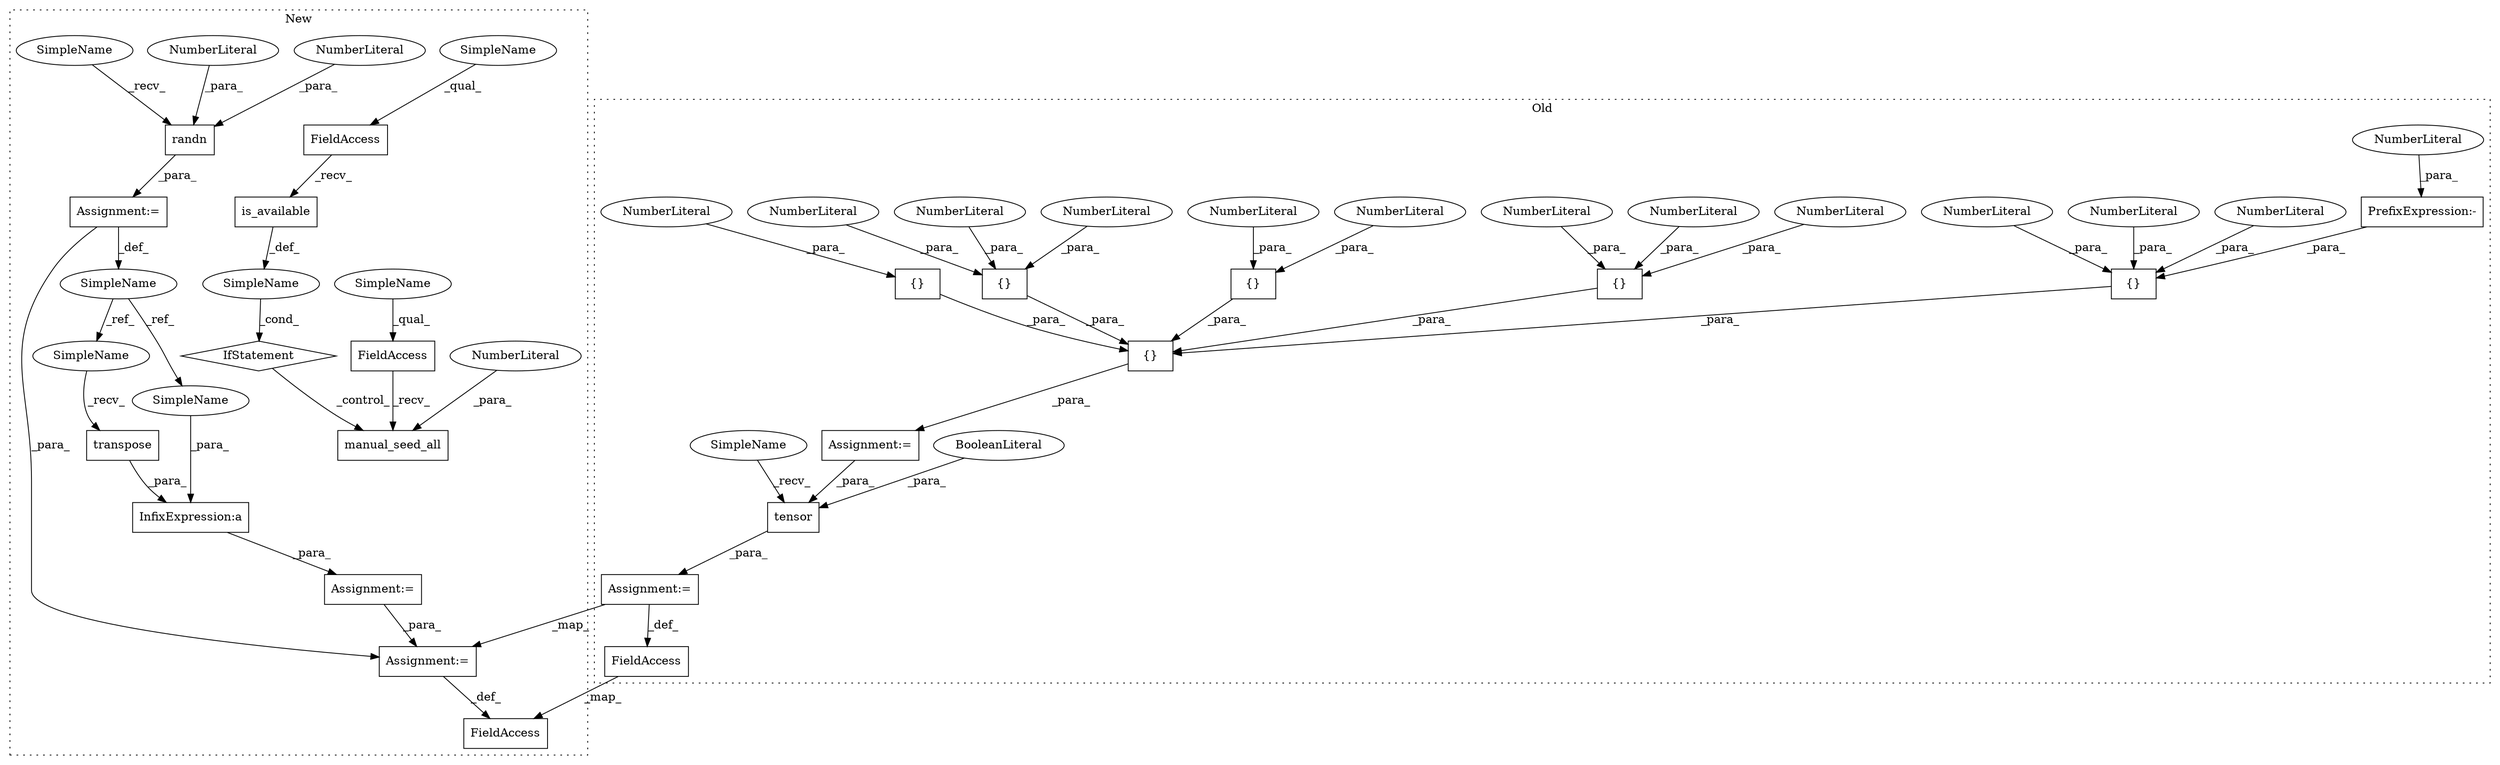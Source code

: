 digraph G {
subgraph cluster0 {
1 [label="tensor" a="32" s="803,818" l="7,1" shape="box"];
4 [label="{}" a="4" s="740,776" l="1,1" shape="box"];
5 [label="NumberLiteral" a="34" s="741" l="6" shape="ellipse"];
7 [label="NumberLiteral" a="34" s="770" l="6" shape="ellipse"];
8 [label="BooleanLiteral" a="9" s="814" l="4" shape="ellipse"];
9 [label="{}" a="4" s="669,704" l="1,1" shape="box"];
11 [label="NumberLiteral" a="34" s="677" l="6" shape="ellipse"];
12 [label="NumberLiteral" a="34" s="691" l="5" shape="ellipse"];
13 [label="{}" a="4" s="597,632" l="1,1" shape="box"];
14 [label="NumberLiteral" a="34" s="684" l="6" shape="ellipse"];
15 [label="{}" a="4" s="596,777" l="1,1" shape="box"];
16 [label="NumberLiteral" a="34" s="598" l="6" shape="ellipse"];
17 [label="NumberLiteral" a="34" s="619" l="6" shape="ellipse"];
18 [label="NumberLiteral" a="34" s="764" l="5" shape="ellipse"];
19 [label="{}" a="4" s="634,667" l="1,1" shape="box"];
20 [label="NumberLiteral" a="34" s="646" l="6" shape="ellipse"];
21 [label="NumberLiteral" a="34" s="642" l="3" shape="ellipse"];
22 [label="{}" a="4" s="706,738" l="1,1" shape="box"];
23 [label="NumberLiteral" a="34" s="714" l="6" shape="ellipse"];
24 [label="NumberLiteral" a="34" s="653" l="6" shape="ellipse"];
25 [label="PrefixExpression:-" a="38" s="756" l="1" shape="box"];
26 [label="NumberLiteral" a="34" s="757" l="6" shape="ellipse"];
27 [label="Assignment:=" a="7" s="582" l="1" shape="box"];
33 [label="Assignment:=" a="7" s="843" l="1" shape="box"];
41 [label="FieldAccess" a="22" s="825" l="18" shape="box"];
43 [label="SimpleName" a="42" s="797" l="5" shape="ellipse"];
label = "Old";
style="dotted";
}
subgraph cluster1 {
2 [label="randn" a="32" s="875,884" l="6,1" shape="box"];
3 [label="Assignment:=" a="7" s="894" l="1" shape="box"];
6 [label="NumberLiteral" a="34" s="881" l="1" shape="ellipse"];
10 [label="NumberLiteral" a="34" s="883" l="1" shape="ellipse"];
28 [label="Assignment:=" a="7" s="868" l="1" shape="box"];
29 [label="InfixExpression:a" a="27" s="899" l="3" shape="box"];
30 [label="SimpleName" a="42" s="865" l="3" shape="ellipse"];
31 [label="transpose" a="32" s="906,921" l="10,1" shape="box"];
32 [label="Assignment:=" a="7" s="973" l="1" shape="box"];
34 [label="FieldAccess" a="22" s="757" l="10" shape="box"];
35 [label="is_available" a="32" s="768" l="14" shape="box"];
36 [label="manual_seed_all" a="32" s="805,822" l="16,1" shape="box"];
37 [label="FieldAccess" a="22" s="794" l="10" shape="box"];
38 [label="IfStatement" a="25" s="753,782" l="4,2" shape="diamond"];
39 [label="NumberLiteral" a="34" s="821" l="1" shape="ellipse"];
40 [label="SimpleName" a="42" s="" l="" shape="ellipse"];
42 [label="FieldAccess" a="22" s="965" l="8" shape="box"];
44 [label="SimpleName" a="42" s="794" l="5" shape="ellipse"];
45 [label="SimpleName" a="42" s="869" l="5" shape="ellipse"];
46 [label="SimpleName" a="42" s="757" l="5" shape="ellipse"];
47 [label="SimpleName" a="42" s="902" l="3" shape="ellipse"];
48 [label="SimpleName" a="42" s="896" l="3" shape="ellipse"];
label = "New";
style="dotted";
}
1 -> 33 [label="_para_"];
2 -> 28 [label="_para_"];
3 -> 32 [label="_para_"];
4 -> 15 [label="_para_"];
5 -> 4 [label="_para_"];
6 -> 2 [label="_para_"];
7 -> 4 [label="_para_"];
8 -> 1 [label="_para_"];
9 -> 15 [label="_para_"];
10 -> 2 [label="_para_"];
11 -> 9 [label="_para_"];
12 -> 9 [label="_para_"];
13 -> 15 [label="_para_"];
14 -> 9 [label="_para_"];
15 -> 27 [label="_para_"];
16 -> 13 [label="_para_"];
17 -> 13 [label="_para_"];
18 -> 4 [label="_para_"];
19 -> 15 [label="_para_"];
20 -> 19 [label="_para_"];
21 -> 19 [label="_para_"];
22 -> 15 [label="_para_"];
23 -> 22 [label="_para_"];
24 -> 19 [label="_para_"];
25 -> 4 [label="_para_"];
26 -> 25 [label="_para_"];
27 -> 1 [label="_para_"];
28 -> 32 [label="_para_"];
28 -> 30 [label="_def_"];
29 -> 3 [label="_para_"];
30 -> 48 [label="_ref_"];
30 -> 47 [label="_ref_"];
31 -> 29 [label="_para_"];
32 -> 42 [label="_def_"];
33 -> 32 [label="_map_"];
33 -> 41 [label="_def_"];
34 -> 35 [label="_recv_"];
35 -> 40 [label="_def_"];
37 -> 36 [label="_recv_"];
38 -> 36 [label="_control_"];
39 -> 36 [label="_para_"];
40 -> 38 [label="_cond_"];
41 -> 42 [label="_map_"];
43 -> 1 [label="_recv_"];
44 -> 37 [label="_qual_"];
45 -> 2 [label="_recv_"];
46 -> 34 [label="_qual_"];
47 -> 31 [label="_recv_"];
48 -> 29 [label="_para_"];
}